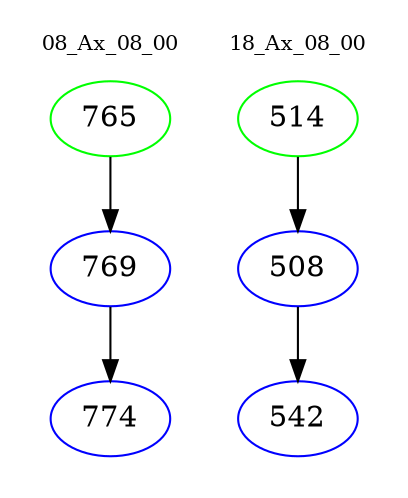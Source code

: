 digraph{
subgraph cluster_0 {
color = white
label = "08_Ax_08_00";
fontsize=10;
T0_765 [label="765", color="green"]
T0_765 -> T0_769 [color="black"]
T0_769 [label="769", color="blue"]
T0_769 -> T0_774 [color="black"]
T0_774 [label="774", color="blue"]
}
subgraph cluster_1 {
color = white
label = "18_Ax_08_00";
fontsize=10;
T1_514 [label="514", color="green"]
T1_514 -> T1_508 [color="black"]
T1_508 [label="508", color="blue"]
T1_508 -> T1_542 [color="black"]
T1_542 [label="542", color="blue"]
}
}
